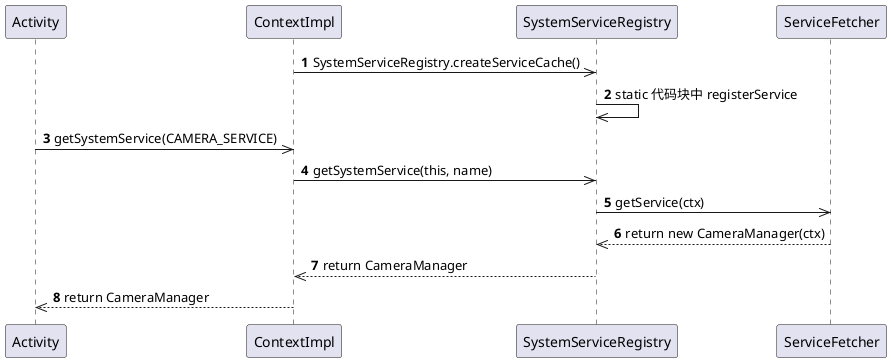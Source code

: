 @startuml
'https://plantuml.com/sequence-diagram

autonumber

participant Activity

ContextImpl ->> SystemServiceRegistry: SystemServiceRegistry.createServiceCache()
SystemServiceRegistry ->> SystemServiceRegistry: static 代码块中 registerService

Activity ->> ContextImpl: getSystemService(CAMERA_SERVICE)
ContextImpl ->> SystemServiceRegistry: getSystemService(this, name)
SystemServiceRegistry ->> ServiceFetcher: getService(ctx)
ServiceFetcher -->> SystemServiceRegistry: return new CameraManager(ctx)
SystemServiceRegistry -->> ContextImpl: return CameraManager
ContextImpl -->> Activity: return CameraManager

@enduml